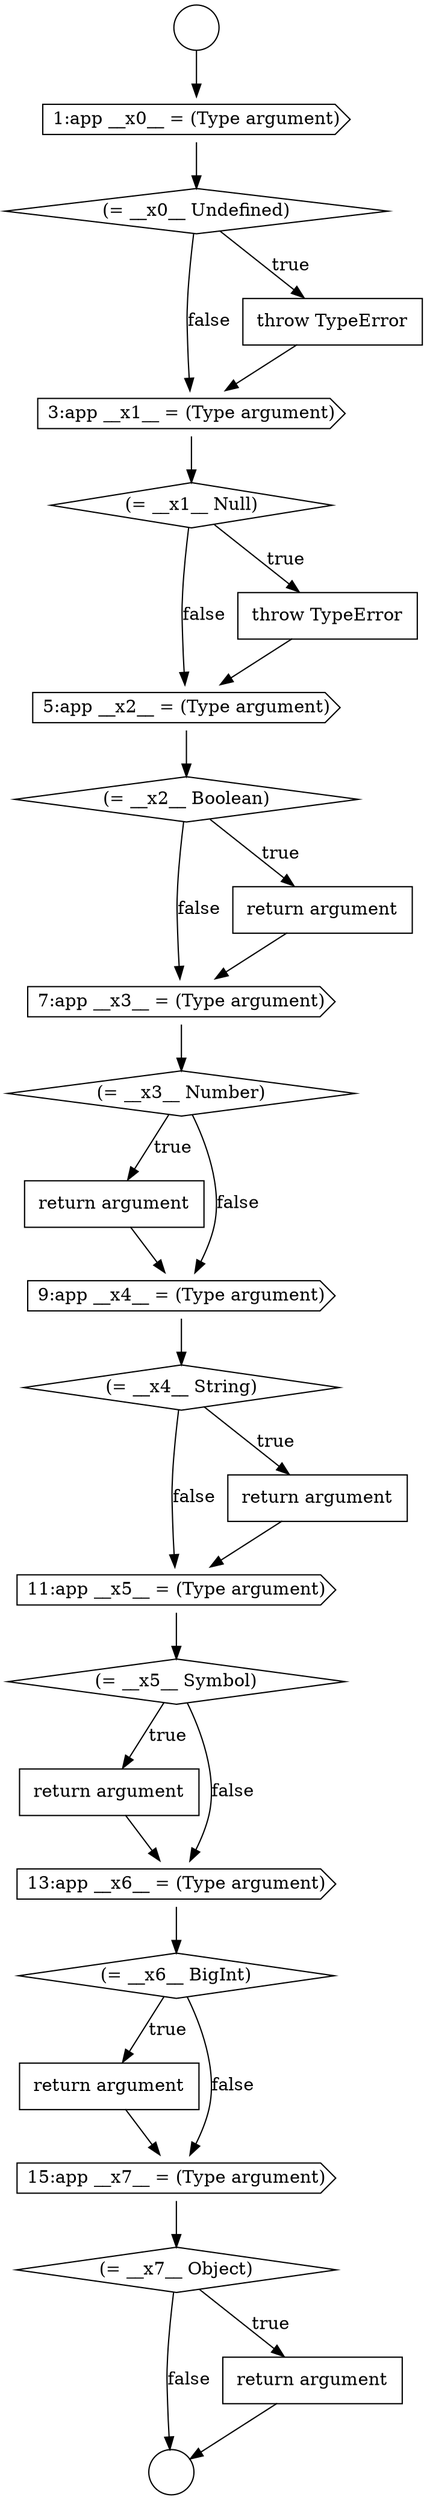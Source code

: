 digraph {
  node21096 [shape=diamond, label=<<font color="black">(= __x0__ Undefined)</font>> color="black" fillcolor="white" style=filled]
  node21101 [shape=cds, label=<<font color="black">5:app __x2__ = (Type argument)</font>> color="black" fillcolor="white" style=filled]
  node21098 [shape=cds, label=<<font color="black">3:app __x1__ = (Type argument)</font>> color="black" fillcolor="white" style=filled]
  node21095 [shape=cds, label=<<font color="black">1:app __x0__ = (Type argument)</font>> color="black" fillcolor="white" style=filled]
  node21106 [shape=none, margin=0, label=<<font color="black">
    <table border="0" cellborder="1" cellspacing="0" cellpadding="10">
      <tr><td align="left">return argument</td></tr>
    </table>
  </font>> color="black" fillcolor="white" style=filled]
  node21102 [shape=diamond, label=<<font color="black">(= __x2__ Boolean)</font>> color="black" fillcolor="white" style=filled]
  node21094 [shape=circle label=" " color="black" fillcolor="white" style=filled]
  node21099 [shape=diamond, label=<<font color="black">(= __x1__ Null)</font>> color="black" fillcolor="white" style=filled]
  node21105 [shape=diamond, label=<<font color="black">(= __x3__ Number)</font>> color="black" fillcolor="white" style=filled]
  node21104 [shape=cds, label=<<font color="black">7:app __x3__ = (Type argument)</font>> color="black" fillcolor="white" style=filled]
  node21114 [shape=diamond, label=<<font color="black">(= __x6__ BigInt)</font>> color="black" fillcolor="white" style=filled]
  node21111 [shape=diamond, label=<<font color="black">(= __x5__ Symbol)</font>> color="black" fillcolor="white" style=filled]
  node21118 [shape=none, margin=0, label=<<font color="black">
    <table border="0" cellborder="1" cellspacing="0" cellpadding="10">
      <tr><td align="left">return argument</td></tr>
    </table>
  </font>> color="black" fillcolor="white" style=filled]
  node21107 [shape=cds, label=<<font color="black">9:app __x4__ = (Type argument)</font>> color="black" fillcolor="white" style=filled]
  node21110 [shape=cds, label=<<font color="black">11:app __x5__ = (Type argument)</font>> color="black" fillcolor="white" style=filled]
  node21115 [shape=none, margin=0, label=<<font color="black">
    <table border="0" cellborder="1" cellspacing="0" cellpadding="10">
      <tr><td align="left">return argument</td></tr>
    </table>
  </font>> color="black" fillcolor="white" style=filled]
  node21116 [shape=cds, label=<<font color="black">15:app __x7__ = (Type argument)</font>> color="black" fillcolor="white" style=filled]
  node21109 [shape=none, margin=0, label=<<font color="black">
    <table border="0" cellborder="1" cellspacing="0" cellpadding="10">
      <tr><td align="left">return argument</td></tr>
    </table>
  </font>> color="black" fillcolor="white" style=filled]
  node21103 [shape=none, margin=0, label=<<font color="black">
    <table border="0" cellborder="1" cellspacing="0" cellpadding="10">
      <tr><td align="left">return argument</td></tr>
    </table>
  </font>> color="black" fillcolor="white" style=filled]
  node21097 [shape=none, margin=0, label=<<font color="black">
    <table border="0" cellborder="1" cellspacing="0" cellpadding="10">
      <tr><td align="left">throw TypeError</td></tr>
    </table>
  </font>> color="black" fillcolor="white" style=filled]
  node21093 [shape=circle label=" " color="black" fillcolor="white" style=filled]
  node21100 [shape=none, margin=0, label=<<font color="black">
    <table border="0" cellborder="1" cellspacing="0" cellpadding="10">
      <tr><td align="left">throw TypeError</td></tr>
    </table>
  </font>> color="black" fillcolor="white" style=filled]
  node21108 [shape=diamond, label=<<font color="black">(= __x4__ String)</font>> color="black" fillcolor="white" style=filled]
  node21117 [shape=diamond, label=<<font color="black">(= __x7__ Object)</font>> color="black" fillcolor="white" style=filled]
  node21112 [shape=none, margin=0, label=<<font color="black">
    <table border="0" cellborder="1" cellspacing="0" cellpadding="10">
      <tr><td align="left">return argument</td></tr>
    </table>
  </font>> color="black" fillcolor="white" style=filled]
  node21113 [shape=cds, label=<<font color="black">13:app __x6__ = (Type argument)</font>> color="black" fillcolor="white" style=filled]
  node21111 -> node21112 [label=<<font color="black">true</font>> color="black"]
  node21111 -> node21113 [label=<<font color="black">false</font>> color="black"]
  node21093 -> node21095 [ color="black"]
  node21118 -> node21094 [ color="black"]
  node21105 -> node21106 [label=<<font color="black">true</font>> color="black"]
  node21105 -> node21107 [label=<<font color="black">false</font>> color="black"]
  node21116 -> node21117 [ color="black"]
  node21101 -> node21102 [ color="black"]
  node21104 -> node21105 [ color="black"]
  node21095 -> node21096 [ color="black"]
  node21112 -> node21113 [ color="black"]
  node21098 -> node21099 [ color="black"]
  node21107 -> node21108 [ color="black"]
  node21097 -> node21098 [ color="black"]
  node21099 -> node21100 [label=<<font color="black">true</font>> color="black"]
  node21099 -> node21101 [label=<<font color="black">false</font>> color="black"]
  node21102 -> node21103 [label=<<font color="black">true</font>> color="black"]
  node21102 -> node21104 [label=<<font color="black">false</font>> color="black"]
  node21106 -> node21107 [ color="black"]
  node21117 -> node21118 [label=<<font color="black">true</font>> color="black"]
  node21117 -> node21094 [label=<<font color="black">false</font>> color="black"]
  node21103 -> node21104 [ color="black"]
  node21110 -> node21111 [ color="black"]
  node21115 -> node21116 [ color="black"]
  node21108 -> node21109 [label=<<font color="black">true</font>> color="black"]
  node21108 -> node21110 [label=<<font color="black">false</font>> color="black"]
  node21096 -> node21097 [label=<<font color="black">true</font>> color="black"]
  node21096 -> node21098 [label=<<font color="black">false</font>> color="black"]
  node21109 -> node21110 [ color="black"]
  node21114 -> node21115 [label=<<font color="black">true</font>> color="black"]
  node21114 -> node21116 [label=<<font color="black">false</font>> color="black"]
  node21113 -> node21114 [ color="black"]
  node21100 -> node21101 [ color="black"]
}
